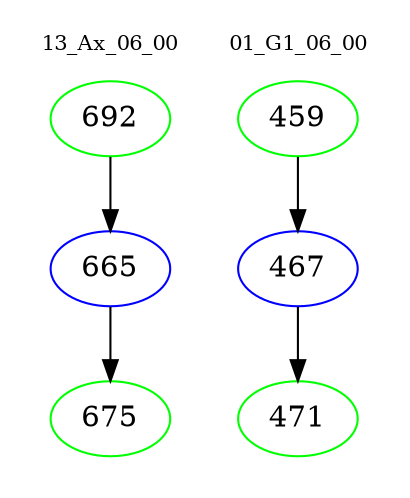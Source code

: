 digraph{
subgraph cluster_0 {
color = white
label = "13_Ax_06_00";
fontsize=10;
T0_692 [label="692", color="green"]
T0_692 -> T0_665 [color="black"]
T0_665 [label="665", color="blue"]
T0_665 -> T0_675 [color="black"]
T0_675 [label="675", color="green"]
}
subgraph cluster_1 {
color = white
label = "01_G1_06_00";
fontsize=10;
T1_459 [label="459", color="green"]
T1_459 -> T1_467 [color="black"]
T1_467 [label="467", color="blue"]
T1_467 -> T1_471 [color="black"]
T1_471 [label="471", color="green"]
}
}
